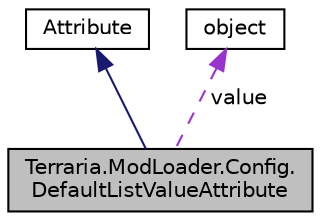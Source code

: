 digraph "Terraria.ModLoader.Config.DefaultListValueAttribute"
{
 // LATEX_PDF_SIZE
  edge [fontname="Helvetica",fontsize="10",labelfontname="Helvetica",labelfontsize="10"];
  node [fontname="Helvetica",fontsize="10",shape=record];
  Node1 [label="Terraria.ModLoader.Config.\lDefaultListValueAttribute",height=0.2,width=0.4,color="black", fillcolor="grey75", style="filled", fontcolor="black",tooltip="Defines the default value to be added when using the ModConfig UI to add elements to a Collection (Li..."];
  Node2 -> Node1 [dir="back",color="midnightblue",fontsize="10",style="solid",fontname="Helvetica"];
  Node2 [label="Attribute",height=0.2,width=0.4,color="black", fillcolor="white", style="filled",URL="$class_attribute.html",tooltip=" "];
  Node3 -> Node1 [dir="back",color="darkorchid3",fontsize="10",style="dashed",label=" value" ,fontname="Helvetica"];
  Node3 [label="object",height=0.2,width=0.4,color="black", fillcolor="white", style="filled",tooltip=" "];
}
